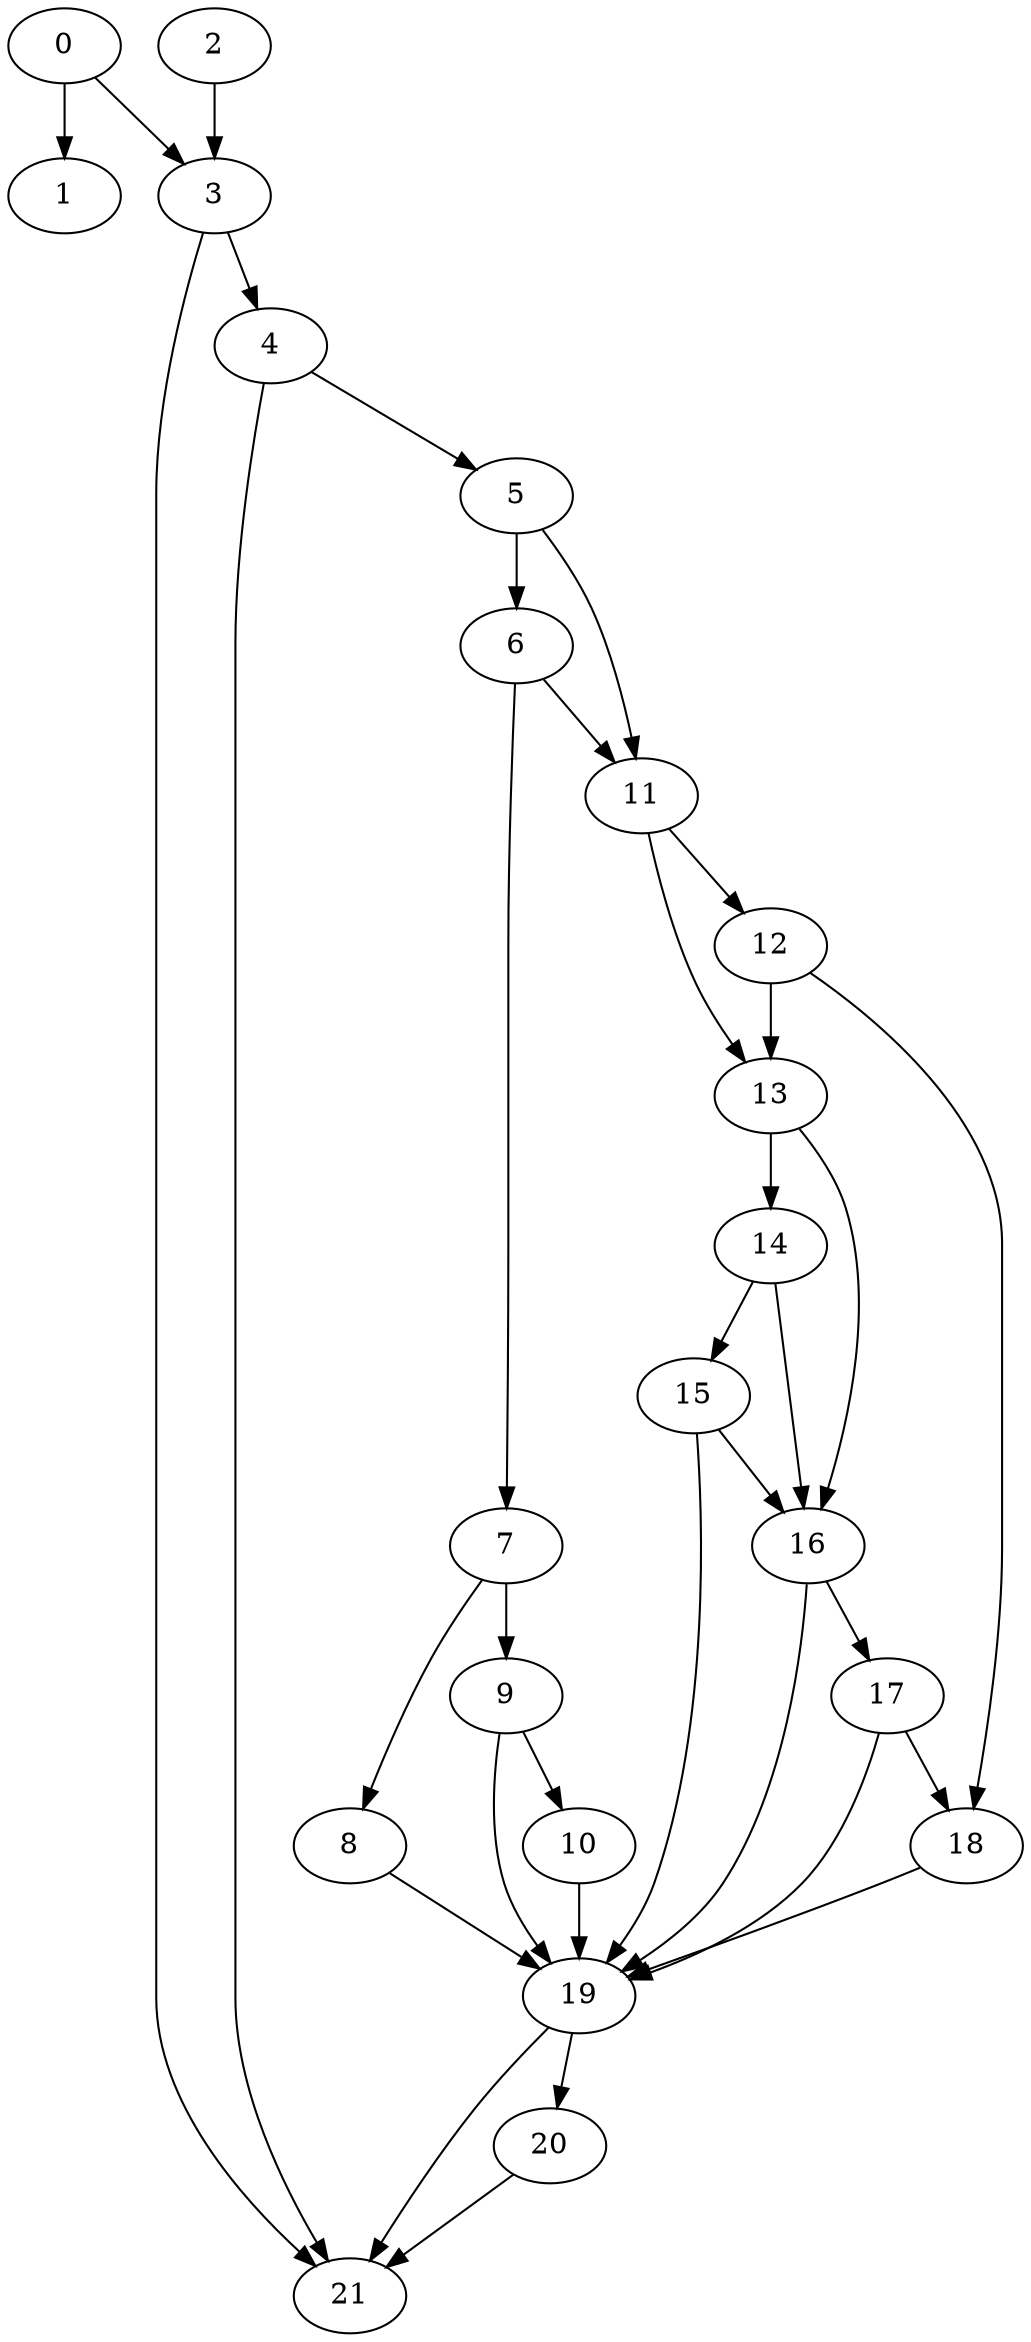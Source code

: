 digraph {
	0
	1
	2
	3
	4
	5
	6
	7
	8
	9
	10
	11
	12
	13
	14
	15
	16
	17
	18
	19
	20
	21
	7 -> 9
	5 -> 11
	6 -> 11
	12 -> 13
	11 -> 13
	0 -> 3
	2 -> 3
	5 -> 6
	6 -> 7
	7 -> 8
	14 -> 15
	12 -> 18
	17 -> 18
	4 -> 21
	19 -> 21
	20 -> 21
	3 -> 21
	13 -> 16
	14 -> 16
	15 -> 16
	16 -> 17
	19 -> 20
	0 -> 1
	3 -> 4
	9 -> 10
	11 -> 12
	13 -> 14
	4 -> 5
	10 -> 19
	15 -> 19
	16 -> 19
	17 -> 19
	18 -> 19
	8 -> 19
	9 -> 19
}
